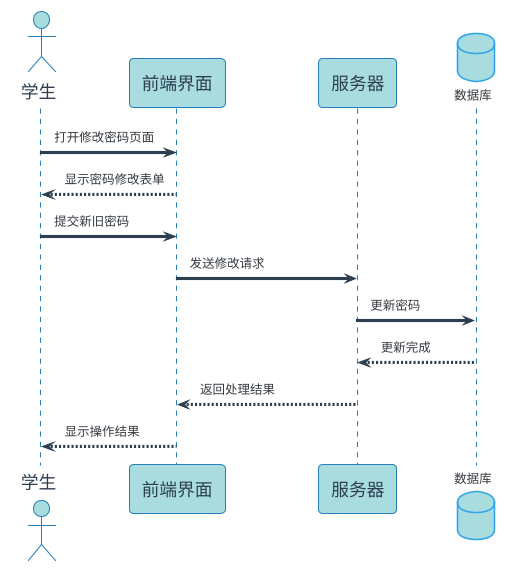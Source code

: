 @startuml
!theme cerulean
skinparam backgroundColor #FFFFFF
skinparam sequence {
    ArrowColor #2C3E50
    ActorBorderColor #2980B9
    LifeLineBorderColor #2980B9
    LifeLineBackgroundColor #A9DCDF
    
    ParticipantBorderColor #2980B9
    ParticipantBackgroundColor #A9DCDF
    ParticipantFontName 微软雅黑
    ParticipantFontSize 17
    ParticipantFontColor #2C3E50
    
    ActorBackgroundColor #A9DCDF
    ActorFontColor #2C3E50
    ActorFontSize 17
    ActorFontName 微软雅黑
}

actor 学生 as Student
participant "前端界面" as Frontend #A9DCDF
participant "服务器" as Server #A9DCDF
database "数据库" as DB #A9DCDF

Student -> Frontend: 打开修改密码页面
Frontend --> Student: 显示密码修改表单

Student -> Frontend: 提交新旧密码
Frontend -> Server: 发送修改请求
Server -> DB: 更新密码
DB --> Server: 更新完成
Server --> Frontend: 返回处理结果
Frontend --> Student: 显示操作结果

@enduml 